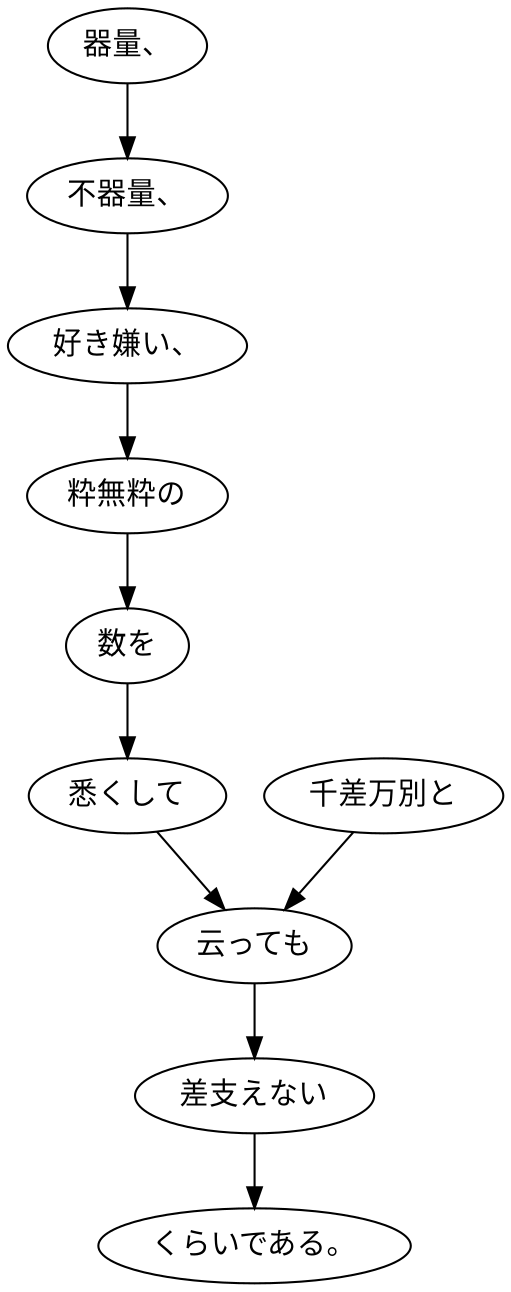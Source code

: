 digraph graph362 {
	node0 [label="器量、"];
	node1 [label="不器量、"];
	node2 [label="好き嫌い、"];
	node3 [label="粋無粋の"];
	node4 [label="数を"];
	node5 [label="悉くして"];
	node6 [label="千差万別と"];
	node7 [label="云っても"];
	node8 [label="差支えない"];
	node9 [label="くらいである。"];
	node0 -> node1;
	node1 -> node2;
	node2 -> node3;
	node3 -> node4;
	node4 -> node5;
	node5 -> node7;
	node6 -> node7;
	node7 -> node8;
	node8 -> node9;
}
